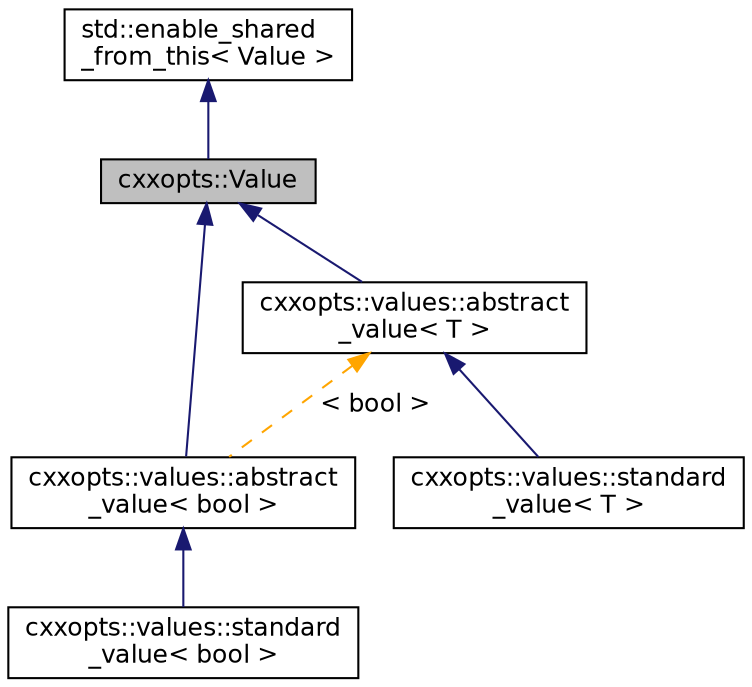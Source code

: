digraph "cxxopts::Value"
{
 // INTERACTIVE_SVG=YES
 // LATEX_PDF_SIZE
  edge [fontname="Helvetica",fontsize="12",labelfontname="Helvetica",labelfontsize="12"];
  node [fontname="Helvetica",fontsize="12",shape=record];
  Node1 [label="cxxopts::Value",height=0.2,width=0.4,color="black", fillcolor="grey75", style="filled", fontcolor="black",tooltip=" "];
  Node2 -> Node1 [dir="back",color="midnightblue",fontsize="12",style="solid",fontname="Helvetica"];
  Node2 [label="std::enable_shared\l_from_this\< Value \>",height=0.2,width=0.4,color="black", fillcolor="white", style="filled",tooltip=" "];
  Node1 -> Node3 [dir="back",color="midnightblue",fontsize="12",style="solid",fontname="Helvetica"];
  Node3 [label="cxxopts::values::abstract\l_value\< bool \>",height=0.2,width=0.4,color="black", fillcolor="white", style="filled",URL="$a01002.html",tooltip=" "];
  Node3 -> Node4 [dir="back",color="midnightblue",fontsize="12",style="solid",fontname="Helvetica"];
  Node4 [label="cxxopts::values::standard\l_value\< bool \>",height=0.2,width=0.4,color="black", fillcolor="white", style="filled",URL="$a01010.html",tooltip=" "];
  Node1 -> Node5 [dir="back",color="midnightblue",fontsize="12",style="solid",fontname="Helvetica"];
  Node5 [label="cxxopts::values::abstract\l_value\< T \>",height=0.2,width=0.4,color="black", fillcolor="white", style="filled",URL="$a01002.html",tooltip=" "];
  Node5 -> Node6 [dir="back",color="midnightblue",fontsize="12",style="solid",fontname="Helvetica"];
  Node6 [label="cxxopts::values::standard\l_value\< T \>",height=0.2,width=0.4,color="black", fillcolor="white", style="filled",URL="$a01006.html",tooltip=" "];
  Node5 -> Node3 [dir="back",color="orange",fontsize="12",style="dashed",label=" \< bool \>" ,fontname="Helvetica"];
}
